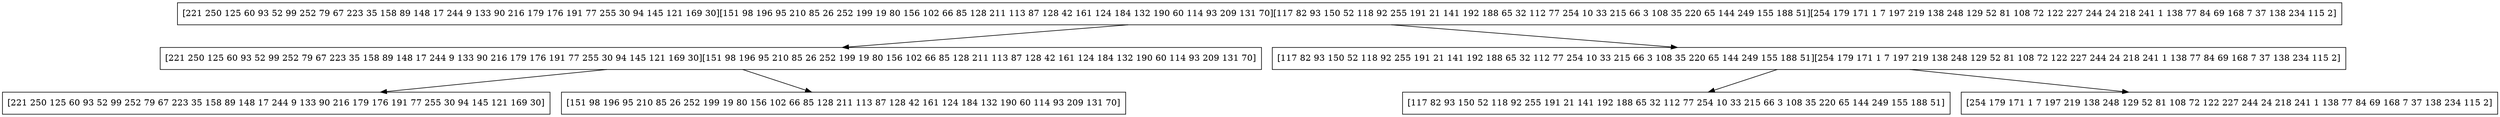 digraph arbol{
  node [shape=record]
"[221 250 125 60 93 52 99 252 79 67 223 35 158 89 148 17 244 9 133 90 216 179 176 191 77 255 30 94 145 121 169 30]" [label="[221 250 125 60 93 52 99 252 79 67 223 35 158 89 148 17 244 9 133 90 216 179 176 191 77 255 30 94 145 121 169 30]"]
"[151 98 196 95 210 85 26 252 199 19 80 156 102 66 85 128 211 113 87 128 42 161 124 184 132 190 60 114 93 209 131 70]" [label="[151 98 196 95 210 85 26 252 199 19 80 156 102 66 85 128 211 113 87 128 42 161 124 184 132 190 60 114 93 209 131 70]"]
"[221 250 125 60 93 52 99 252 79 67 223 35 158 89 148 17 244 9 133 90 216 179 176 191 77 255 30 94 145 121 169 30][151 98 196 95 210 85 26 252 199 19 80 156 102 66 85 128 211 113 87 128 42 161 124 184 132 190 60 114 93 209 131 70]" [label="[221 250 125 60 93 52 99 252 79 67 223 35 158 89 148 17 244 9 133 90 216 179 176 191 77 255 30 94 145 121 169 30][151 98 196 95 210 85 26 252 199 19 80 156 102 66 85 128 211 113 87 128 42 161 124 184 132 190 60 114 93 209 131 70]"]
"[221 250 125 60 93 52 99 252 79 67 223 35 158 89 148 17 244 9 133 90 216 179 176 191 77 255 30 94 145 121 169 30][151 98 196 95 210 85 26 252 199 19 80 156 102 66 85 128 211 113 87 128 42 161 124 184 132 190 60 114 93 209 131 70]"->"[221 250 125 60 93 52 99 252 79 67 223 35 158 89 148 17 244 9 133 90 216 179 176 191 77 255 30 94 145 121 169 30]"
"[221 250 125 60 93 52 99 252 79 67 223 35 158 89 148 17 244 9 133 90 216 179 176 191 77 255 30 94 145 121 169 30][151 98 196 95 210 85 26 252 199 19 80 156 102 66 85 128 211 113 87 128 42 161 124 184 132 190 60 114 93 209 131 70]"->"[151 98 196 95 210 85 26 252 199 19 80 156 102 66 85 128 211 113 87 128 42 161 124 184 132 190 60 114 93 209 131 70]"
"[117 82 93 150 52 118 92 255 191 21 141 192 188 65 32 112 77 254 10 33 215 66 3 108 35 220 65 144 249 155 188 51]" [label="[117 82 93 150 52 118 92 255 191 21 141 192 188 65 32 112 77 254 10 33 215 66 3 108 35 220 65 144 249 155 188 51]"]
"[254 179 171 1 7 197 219 138 248 129 52 81 108 72 122 227 244 24 218 241 1 138 77 84 69 168 7 37 138 234 115 2]" [label="[254 179 171 1 7 197 219 138 248 129 52 81 108 72 122 227 244 24 218 241 1 138 77 84 69 168 7 37 138 234 115 2]"]
"[117 82 93 150 52 118 92 255 191 21 141 192 188 65 32 112 77 254 10 33 215 66 3 108 35 220 65 144 249 155 188 51][254 179 171 1 7 197 219 138 248 129 52 81 108 72 122 227 244 24 218 241 1 138 77 84 69 168 7 37 138 234 115 2]" [label="[117 82 93 150 52 118 92 255 191 21 141 192 188 65 32 112 77 254 10 33 215 66 3 108 35 220 65 144 249 155 188 51][254 179 171 1 7 197 219 138 248 129 52 81 108 72 122 227 244 24 218 241 1 138 77 84 69 168 7 37 138 234 115 2]"]
"[117 82 93 150 52 118 92 255 191 21 141 192 188 65 32 112 77 254 10 33 215 66 3 108 35 220 65 144 249 155 188 51][254 179 171 1 7 197 219 138 248 129 52 81 108 72 122 227 244 24 218 241 1 138 77 84 69 168 7 37 138 234 115 2]"->"[117 82 93 150 52 118 92 255 191 21 141 192 188 65 32 112 77 254 10 33 215 66 3 108 35 220 65 144 249 155 188 51]"
"[117 82 93 150 52 118 92 255 191 21 141 192 188 65 32 112 77 254 10 33 215 66 3 108 35 220 65 144 249 155 188 51][254 179 171 1 7 197 219 138 248 129 52 81 108 72 122 227 244 24 218 241 1 138 77 84 69 168 7 37 138 234 115 2]"->"[254 179 171 1 7 197 219 138 248 129 52 81 108 72 122 227 244 24 218 241 1 138 77 84 69 168 7 37 138 234 115 2]"
"[221 250 125 60 93 52 99 252 79 67 223 35 158 89 148 17 244 9 133 90 216 179 176 191 77 255 30 94 145 121 169 30][151 98 196 95 210 85 26 252 199 19 80 156 102 66 85 128 211 113 87 128 42 161 124 184 132 190 60 114 93 209 131 70][117 82 93 150 52 118 92 255 191 21 141 192 188 65 32 112 77 254 10 33 215 66 3 108 35 220 65 144 249 155 188 51][254 179 171 1 7 197 219 138 248 129 52 81 108 72 122 227 244 24 218 241 1 138 77 84 69 168 7 37 138 234 115 2]" [label="[221 250 125 60 93 52 99 252 79 67 223 35 158 89 148 17 244 9 133 90 216 179 176 191 77 255 30 94 145 121 169 30][151 98 196 95 210 85 26 252 199 19 80 156 102 66 85 128 211 113 87 128 42 161 124 184 132 190 60 114 93 209 131 70][117 82 93 150 52 118 92 255 191 21 141 192 188 65 32 112 77 254 10 33 215 66 3 108 35 220 65 144 249 155 188 51][254 179 171 1 7 197 219 138 248 129 52 81 108 72 122 227 244 24 218 241 1 138 77 84 69 168 7 37 138 234 115 2]"]
"[221 250 125 60 93 52 99 252 79 67 223 35 158 89 148 17 244 9 133 90 216 179 176 191 77 255 30 94 145 121 169 30][151 98 196 95 210 85 26 252 199 19 80 156 102 66 85 128 211 113 87 128 42 161 124 184 132 190 60 114 93 209 131 70][117 82 93 150 52 118 92 255 191 21 141 192 188 65 32 112 77 254 10 33 215 66 3 108 35 220 65 144 249 155 188 51][254 179 171 1 7 197 219 138 248 129 52 81 108 72 122 227 244 24 218 241 1 138 77 84 69 168 7 37 138 234 115 2]"->"[221 250 125 60 93 52 99 252 79 67 223 35 158 89 148 17 244 9 133 90 216 179 176 191 77 255 30 94 145 121 169 30][151 98 196 95 210 85 26 252 199 19 80 156 102 66 85 128 211 113 87 128 42 161 124 184 132 190 60 114 93 209 131 70]"
"[221 250 125 60 93 52 99 252 79 67 223 35 158 89 148 17 244 9 133 90 216 179 176 191 77 255 30 94 145 121 169 30][151 98 196 95 210 85 26 252 199 19 80 156 102 66 85 128 211 113 87 128 42 161 124 184 132 190 60 114 93 209 131 70][117 82 93 150 52 118 92 255 191 21 141 192 188 65 32 112 77 254 10 33 215 66 3 108 35 220 65 144 249 155 188 51][254 179 171 1 7 197 219 138 248 129 52 81 108 72 122 227 244 24 218 241 1 138 77 84 69 168 7 37 138 234 115 2]"->"[117 82 93 150 52 118 92 255 191 21 141 192 188 65 32 112 77 254 10 33 215 66 3 108 35 220 65 144 249 155 188 51][254 179 171 1 7 197 219 138 248 129 52 81 108 72 122 227 244 24 218 241 1 138 77 84 69 168 7 37 138 234 115 2]"
}